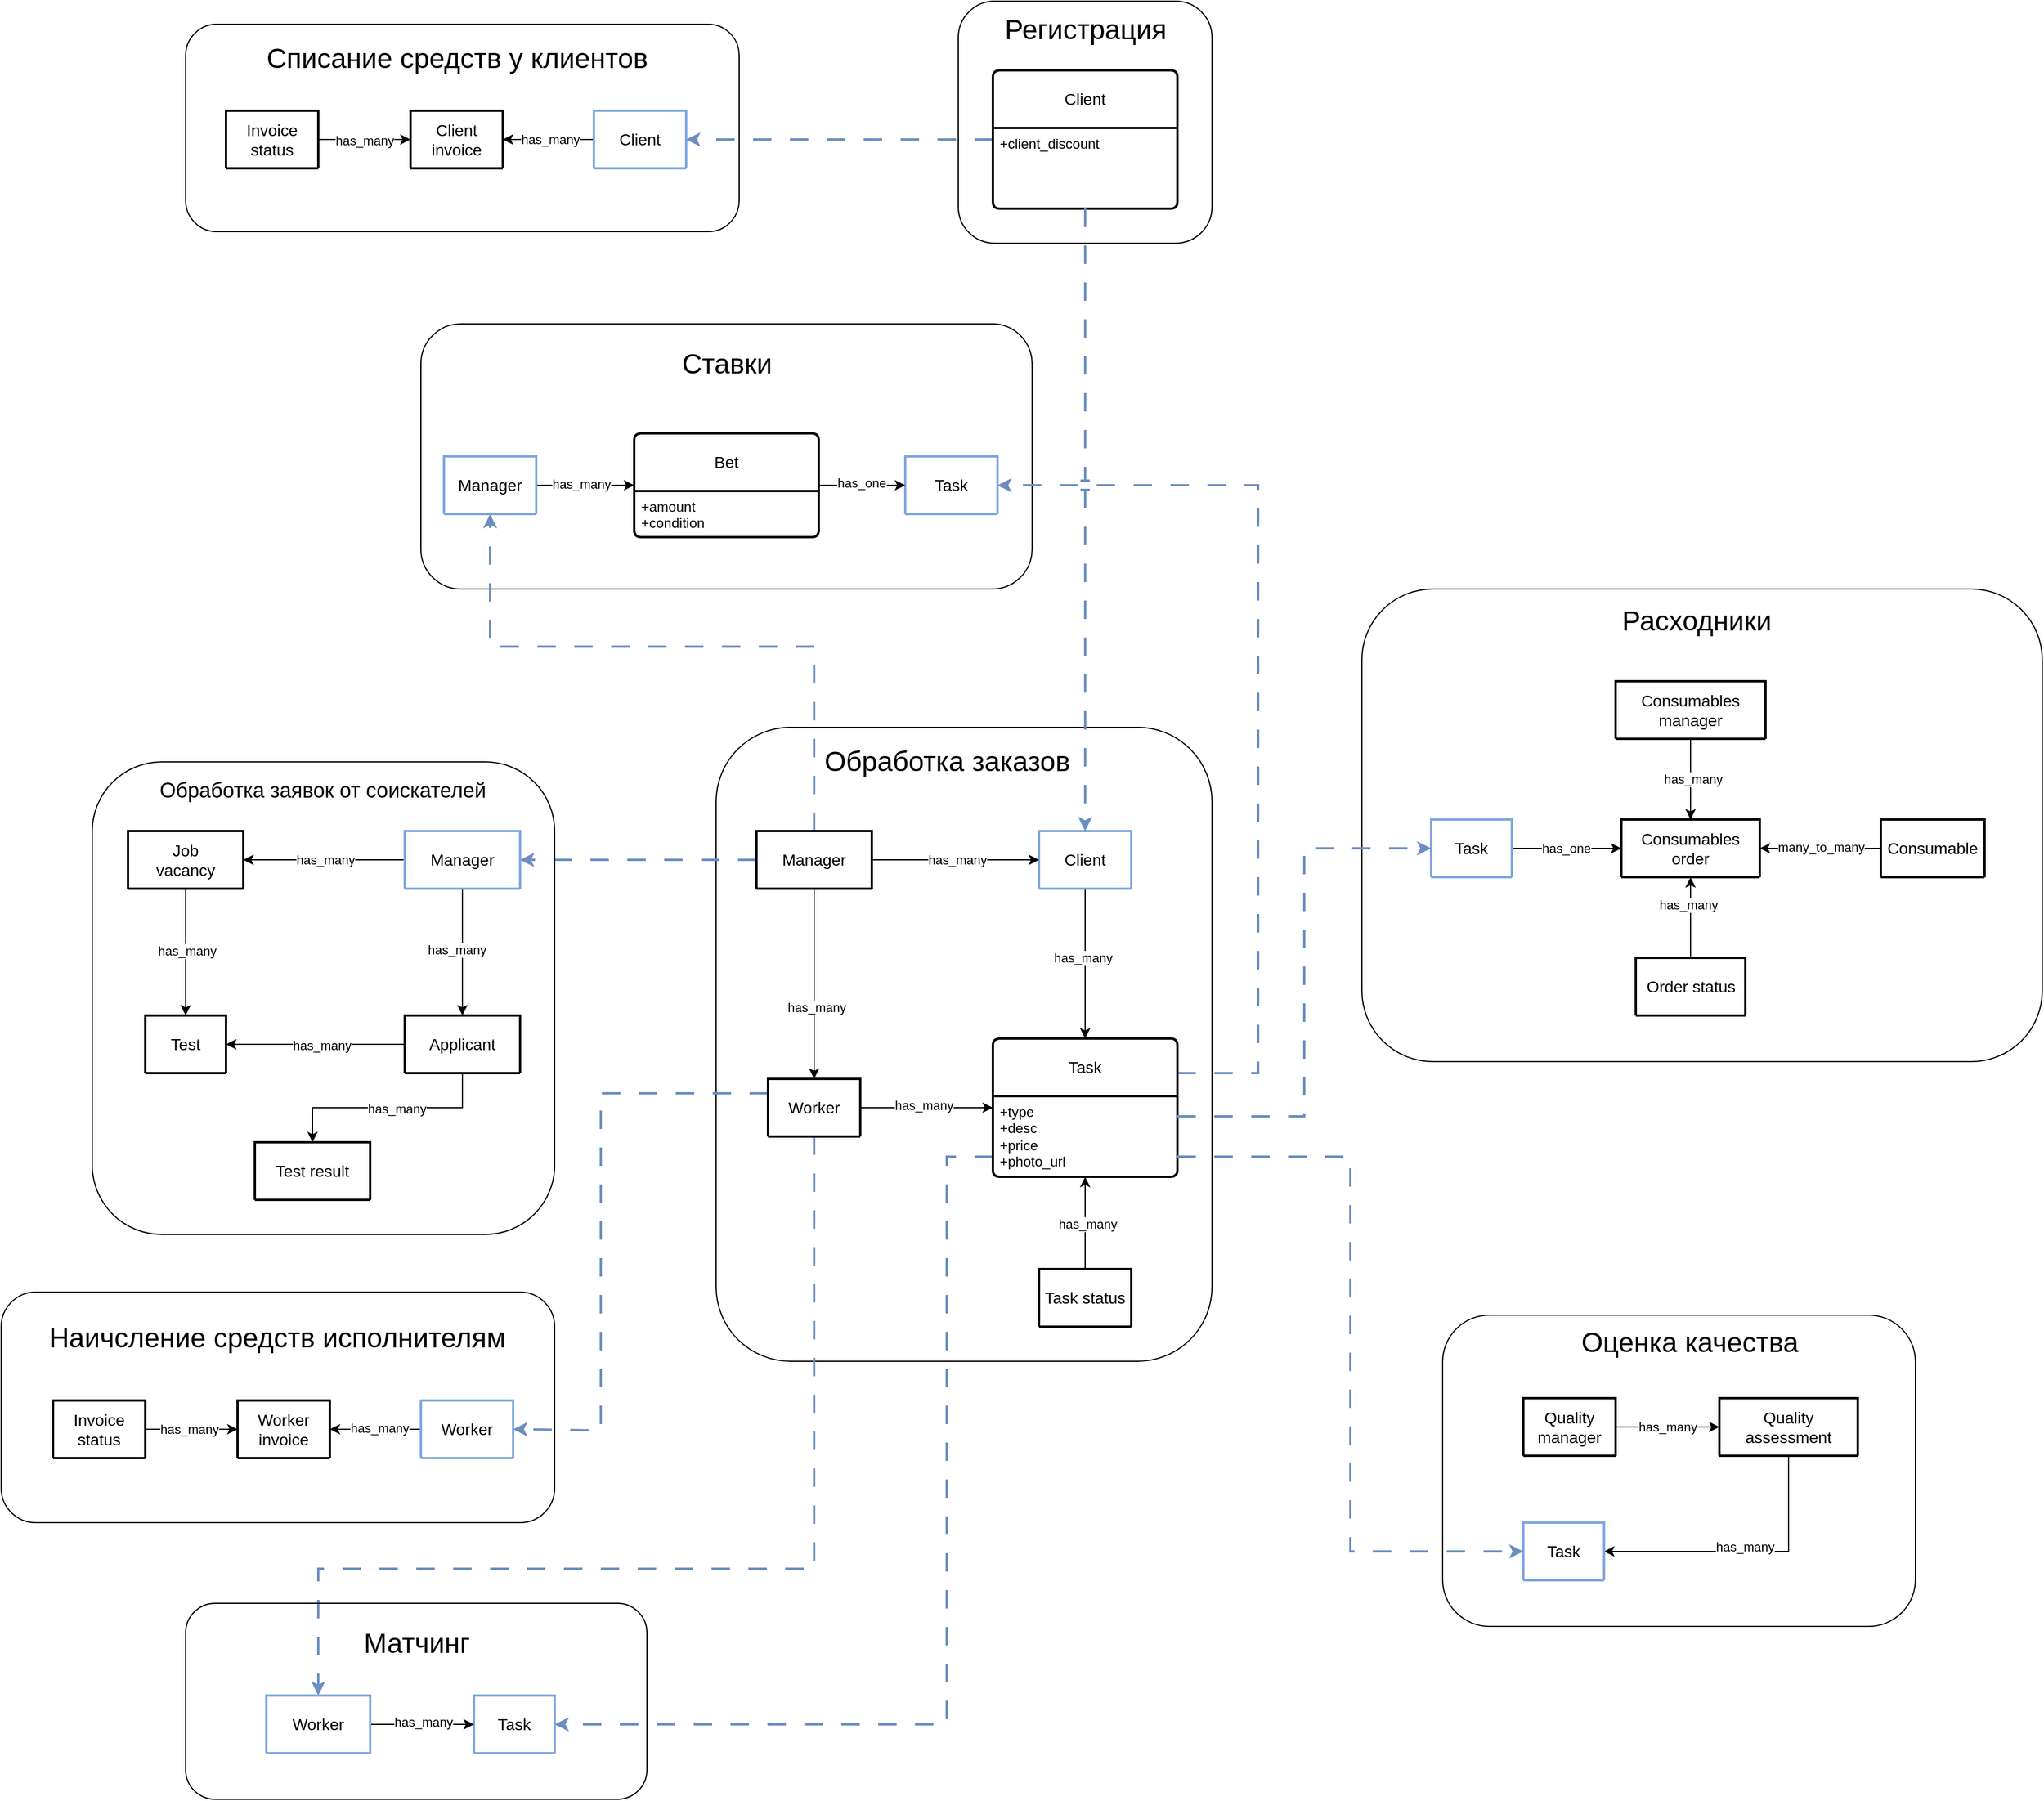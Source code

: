 <mxfile version="26.0.4">
  <diagram name="Страница — 1" id="gqWjCBKimB9imq09bjyO">
    <mxGraphModel dx="1434" dy="2013" grid="1" gridSize="10" guides="1" tooltips="1" connect="1" arrows="1" fold="1" page="1" pageScale="1" pageWidth="827" pageHeight="1169" math="0" shadow="0">
      <root>
        <mxCell id="0" />
        <mxCell id="1" parent="0" />
        <mxCell id="bqryw9lpH8J73LWhgrvI-33" value="" style="rounded=1;whiteSpace=wrap;html=1;fillColor=none;" parent="1" vertex="1">
          <mxGeometry x="700" y="30" width="430" height="550" as="geometry" />
        </mxCell>
        <mxCell id="gh-8znMGUpCOYyHDODqv-152" value="" style="rounded=1;whiteSpace=wrap;html=1;fillColor=none;" parent="1" vertex="1">
          <mxGeometry x="1260" y="-90" width="590" height="410" as="geometry" />
        </mxCell>
        <mxCell id="gh-8znMGUpCOYyHDODqv-158" value="" style="rounded=1;whiteSpace=wrap;html=1;fillColor=none;" parent="1" vertex="1">
          <mxGeometry x="444" y="-320" width="530" height="230" as="geometry" />
        </mxCell>
        <mxCell id="gh-8znMGUpCOYyHDODqv-161" value="" style="rounded=1;whiteSpace=wrap;html=1;fillColor=none;" parent="1" vertex="1">
          <mxGeometry x="1330" y="540" width="410" height="270" as="geometry" />
        </mxCell>
        <mxCell id="gh-8znMGUpCOYyHDODqv-3" value="Обработка заявок от соискателей" style="text;html=1;align=center;verticalAlign=middle;whiteSpace=wrap;rounded=0;fontFamily=Helvetica;fontSize=18;fontColor=default;autosize=1;resizable=0;" parent="1" vertex="1">
          <mxGeometry x="199" y="65" width="320" height="40" as="geometry" />
        </mxCell>
        <mxCell id="gh-8znMGUpCOYyHDODqv-14" style="edgeStyle=orthogonalEdgeStyle;rounded=0;orthogonalLoop=1;jettySize=auto;html=1;entryX=1;entryY=0.5;entryDx=0;entryDy=0;" parent="1" source="gh-8znMGUpCOYyHDODqv-4" target="gh-8znMGUpCOYyHDODqv-10" edge="1">
          <mxGeometry relative="1" as="geometry" />
        </mxCell>
        <mxCell id="gh-8znMGUpCOYyHDODqv-15" value="has_many" style="edgeLabel;html=1;align=center;verticalAlign=middle;resizable=0;points=[];" parent="gh-8znMGUpCOYyHDODqv-14" vertex="1" connectable="0">
          <mxGeometry x="-0.067" y="1" relative="1" as="geometry">
            <mxPoint as="offset" />
          </mxGeometry>
        </mxCell>
        <mxCell id="gh-8znMGUpCOYyHDODqv-18" style="edgeStyle=orthogonalEdgeStyle;rounded=0;orthogonalLoop=1;jettySize=auto;html=1;exitX=0.5;exitY=1;exitDx=0;exitDy=0;" parent="1" source="gh-8znMGUpCOYyHDODqv-4" target="gh-8znMGUpCOYyHDODqv-16" edge="1">
          <mxGeometry relative="1" as="geometry" />
        </mxCell>
        <mxCell id="gh-8znMGUpCOYyHDODqv-20" value="has_many" style="edgeLabel;html=1;align=center;verticalAlign=middle;resizable=0;points=[];" parent="gh-8znMGUpCOYyHDODqv-18" vertex="1" connectable="0">
          <mxGeometry x="-0.08" y="1" relative="1" as="geometry">
            <mxPoint as="offset" />
          </mxGeometry>
        </mxCell>
        <mxCell id="gh-8znMGUpCOYyHDODqv-4" value="Applicant" style="swimlane;childLayout=stackLayout;horizontal=1;startSize=50;horizontalStack=0;rounded=1;fontSize=14;fontStyle=0;strokeWidth=2;resizeParent=0;resizeLast=1;shadow=0;dashed=0;align=center;arcSize=4;whiteSpace=wrap;html=1;" parent="1" vertex="1" collapsed="1">
          <mxGeometry x="430" y="280" width="100" height="50" as="geometry">
            <mxRectangle x="150" y="120" width="160" height="120" as="alternateBounds" />
          </mxGeometry>
        </mxCell>
        <mxCell id="gh-8znMGUpCOYyHDODqv-5" value="+Attribute1&#xa;+Attribute2&#xa;+Attribute3" style="align=left;strokeColor=none;fillColor=none;spacingLeft=4;fontSize=12;verticalAlign=top;resizable=0;rotatable=0;part=1;html=1;" parent="gh-8znMGUpCOYyHDODqv-4" vertex="1">
          <mxGeometry y="50" width="160" height="70" as="geometry" />
        </mxCell>
        <mxCell id="gh-8znMGUpCOYyHDODqv-8" style="edgeStyle=orthogonalEdgeStyle;rounded=0;orthogonalLoop=1;jettySize=auto;html=1;" parent="1" source="gh-8znMGUpCOYyHDODqv-6" target="gh-8znMGUpCOYyHDODqv-4" edge="1">
          <mxGeometry relative="1" as="geometry">
            <mxPoint x="280" y="165" as="targetPoint" />
          </mxGeometry>
        </mxCell>
        <mxCell id="gh-8znMGUpCOYyHDODqv-9" value="has_many" style="edgeLabel;html=1;align=center;verticalAlign=middle;resizable=0;points=[];" parent="gh-8znMGUpCOYyHDODqv-8" vertex="1" connectable="0">
          <mxGeometry x="-0.016" y="-4" relative="1" as="geometry">
            <mxPoint x="-1" y="-1" as="offset" />
          </mxGeometry>
        </mxCell>
        <mxCell id="gh-8znMGUpCOYyHDODqv-109" style="edgeStyle=orthogonalEdgeStyle;rounded=0;orthogonalLoop=1;jettySize=auto;html=1;entryX=1;entryY=0.5;entryDx=0;entryDy=0;" parent="1" source="gh-8znMGUpCOYyHDODqv-6" target="gh-8znMGUpCOYyHDODqv-105" edge="1">
          <mxGeometry relative="1" as="geometry" />
        </mxCell>
        <mxCell id="gh-8znMGUpCOYyHDODqv-110" value="has_many" style="edgeLabel;html=1;align=center;verticalAlign=middle;resizable=0;points=[];" parent="gh-8znMGUpCOYyHDODqv-109" vertex="1" connectable="0">
          <mxGeometry x="-0.017" relative="1" as="geometry">
            <mxPoint as="offset" />
          </mxGeometry>
        </mxCell>
        <mxCell id="gh-8znMGUpCOYyHDODqv-6" value="Manager" style="swimlane;childLayout=stackLayout;horizontal=1;startSize=50;horizontalStack=0;rounded=1;fontSize=14;fontStyle=0;strokeWidth=2;resizeParent=0;resizeLast=1;shadow=0;dashed=0;align=center;arcSize=4;whiteSpace=wrap;html=1;strokeColor=#7EA6E0;verticalAlign=middle;fontFamily=Helvetica;fontColor=default;fillColor=default;" parent="1" vertex="1" collapsed="1">
          <mxGeometry x="430" y="120" width="100" height="50" as="geometry">
            <mxRectangle x="364" y="120" width="160" height="120" as="alternateBounds" />
          </mxGeometry>
        </mxCell>
        <mxCell id="gh-8znMGUpCOYyHDODqv-7" value="+Attribute1&#xa;+Attribute2&#xa;+Attribute3" style="align=center;strokeColor=#7EA6E0;fillColor=default;spacingLeft=4;fontSize=14;verticalAlign=middle;resizable=0;rotatable=0;part=1;html=1;rounded=1;shadow=0;dashed=0;strokeWidth=2;arcSize=4;fontFamily=Helvetica;fontColor=default;fontStyle=0;" parent="gh-8znMGUpCOYyHDODqv-6" vertex="1">
          <mxGeometry y="50" width="160" height="70" as="geometry" />
        </mxCell>
        <mxCell id="gh-8znMGUpCOYyHDODqv-10" value="Test" style="swimlane;childLayout=stackLayout;horizontal=1;startSize=50;horizontalStack=0;rounded=1;fontSize=14;fontStyle=0;strokeWidth=2;resizeParent=0;resizeLast=1;shadow=0;dashed=0;align=center;arcSize=4;whiteSpace=wrap;html=1;" parent="1" vertex="1" collapsed="1">
          <mxGeometry x="205" y="280" width="70" height="50" as="geometry">
            <mxRectangle x="350" y="280" width="160" height="120" as="alternateBounds" />
          </mxGeometry>
        </mxCell>
        <mxCell id="gh-8znMGUpCOYyHDODqv-11" value="+Attribute1&#xa;+Attribute2&#xa;+Attribute3" style="align=left;strokeColor=none;fillColor=none;spacingLeft=4;fontSize=12;verticalAlign=top;resizable=0;rotatable=0;part=1;html=1;" parent="gh-8znMGUpCOYyHDODqv-10" vertex="1">
          <mxGeometry y="50" width="160" height="70" as="geometry" />
        </mxCell>
        <mxCell id="gh-8znMGUpCOYyHDODqv-16" value="Test result" style="swimlane;childLayout=stackLayout;horizontal=1;startSize=50;horizontalStack=0;rounded=1;fontSize=14;fontStyle=0;strokeWidth=2;resizeParent=0;resizeLast=1;shadow=0;dashed=0;align=center;arcSize=4;whiteSpace=wrap;html=1;" parent="1" vertex="1" collapsed="1">
          <mxGeometry x="300" y="390" width="100" height="50" as="geometry">
            <mxRectangle x="350" y="280" width="160" height="120" as="alternateBounds" />
          </mxGeometry>
        </mxCell>
        <mxCell id="gh-8znMGUpCOYyHDODqv-17" value="+Attribute1&#xa;+Attribute2&#xa;+Attribute3" style="align=left;strokeColor=none;fillColor=none;spacingLeft=4;fontSize=12;verticalAlign=top;resizable=0;rotatable=0;part=1;html=1;" parent="gh-8znMGUpCOYyHDODqv-16" vertex="1">
          <mxGeometry y="50" width="160" height="70" as="geometry" />
        </mxCell>
        <mxCell id="gh-8znMGUpCOYyHDODqv-42" style="edgeStyle=orthogonalEdgeStyle;rounded=0;orthogonalLoop=1;jettySize=auto;html=1;exitX=0.5;exitY=1;exitDx=0;exitDy=0;" parent="1" source="gh-8znMGUpCOYyHDODqv-28" target="gh-8znMGUpCOYyHDODqv-39" edge="1">
          <mxGeometry relative="1" as="geometry">
            <Array as="points">
              <mxPoint x="1020" y="220" />
              <mxPoint x="1020" y="220" />
            </Array>
          </mxGeometry>
        </mxCell>
        <mxCell id="gh-8znMGUpCOYyHDODqv-43" value="has_many" style="edgeLabel;html=1;align=center;verticalAlign=middle;resizable=0;points=[];" parent="gh-8znMGUpCOYyHDODqv-42" vertex="1" connectable="0">
          <mxGeometry x="-0.086" y="-2" relative="1" as="geometry">
            <mxPoint as="offset" />
          </mxGeometry>
        </mxCell>
        <mxCell id="gh-8znMGUpCOYyHDODqv-28" value="Client" style="swimlane;childLayout=stackLayout;horizontal=1;startSize=50;horizontalStack=0;rounded=1;fontSize=14;fontStyle=0;strokeWidth=2;resizeParent=0;resizeLast=1;shadow=0;dashed=0;align=center;arcSize=4;whiteSpace=wrap;html=1;strokeColor=#7EA6E0;verticalAlign=middle;fontFamily=Helvetica;fontColor=default;fillColor=default;" parent="1" vertex="1" collapsed="1">
          <mxGeometry x="980" y="120" width="80" height="50" as="geometry">
            <mxRectangle x="940" y="90" width="160" height="120" as="alternateBounds" />
          </mxGeometry>
        </mxCell>
        <mxCell id="gh-8znMGUpCOYyHDODqv-29" value="+client_discount" style="align=center;strokeColor=#7EA6E0;fillColor=default;spacingLeft=4;fontSize=14;verticalAlign=middle;resizable=0;rotatable=0;part=1;html=1;rounded=1;shadow=0;dashed=0;strokeWidth=2;arcSize=4;fontFamily=Helvetica;fontColor=default;fontStyle=0;" parent="gh-8znMGUpCOYyHDODqv-28" vertex="1">
          <mxGeometry y="50" width="160" height="70" as="geometry" />
        </mxCell>
        <mxCell id="gh-8znMGUpCOYyHDODqv-34" style="edgeStyle=orthogonalEdgeStyle;rounded=0;orthogonalLoop=1;jettySize=auto;html=1;entryX=0;entryY=0.5;entryDx=0;entryDy=0;" parent="1" source="gh-8znMGUpCOYyHDODqv-31" target="gh-8znMGUpCOYyHDODqv-28" edge="1">
          <mxGeometry relative="1" as="geometry" />
        </mxCell>
        <mxCell id="gh-8znMGUpCOYyHDODqv-35" value="has_many" style="edgeLabel;html=1;align=center;verticalAlign=middle;resizable=0;points=[];" parent="gh-8znMGUpCOYyHDODqv-34" vertex="1" connectable="0">
          <mxGeometry x="0.018" relative="1" as="geometry">
            <mxPoint as="offset" />
          </mxGeometry>
        </mxCell>
        <mxCell id="gh-8znMGUpCOYyHDODqv-44" style="edgeStyle=orthogonalEdgeStyle;rounded=0;orthogonalLoop=1;jettySize=auto;html=1;entryX=0.5;entryY=0;entryDx=0;entryDy=0;exitX=0.5;exitY=1;exitDx=0;exitDy=0;" parent="1" source="gh-8znMGUpCOYyHDODqv-31" target="gh-8znMGUpCOYyHDODqv-36" edge="1">
          <mxGeometry relative="1" as="geometry" />
        </mxCell>
        <mxCell id="gh-8znMGUpCOYyHDODqv-45" value="has_many" style="edgeLabel;html=1;align=center;verticalAlign=middle;resizable=0;points=[];" parent="gh-8znMGUpCOYyHDODqv-44" vertex="1" connectable="0">
          <mxGeometry x="0.249" y="2" relative="1" as="geometry">
            <mxPoint as="offset" />
          </mxGeometry>
        </mxCell>
        <mxCell id="bqryw9lpH8J73LWhgrvI-28" style="edgeStyle=orthogonalEdgeStyle;rounded=0;orthogonalLoop=1;jettySize=auto;html=1;entryX=1;entryY=0.5;entryDx=0;entryDy=0;dashed=1;dashPattern=8 8;strokeColor=#6c8ebf;strokeWidth=2;align=center;verticalAlign=middle;fontFamily=Helvetica;fontSize=11;fontColor=default;labelBackgroundColor=default;jumpStyle=line;endArrow=classic;fillColor=#dae8fc;" parent="1" source="gh-8znMGUpCOYyHDODqv-31" target="gh-8znMGUpCOYyHDODqv-6" edge="1">
          <mxGeometry relative="1" as="geometry" />
        </mxCell>
        <mxCell id="cY7FS3UNTNkY6hYoDvgC-40" style="edgeStyle=orthogonalEdgeStyle;rounded=0;orthogonalLoop=1;jettySize=auto;html=1;dashed=1;dashPattern=8 8;strokeColor=#6c8ebf;strokeWidth=2;align=center;verticalAlign=middle;fontFamily=Helvetica;fontSize=11;fontColor=default;labelBackgroundColor=default;jumpStyle=line;endArrow=classic;fillColor=#dae8fc;" parent="1" source="gh-8znMGUpCOYyHDODqv-31" target="gh-8znMGUpCOYyHDODqv-138" edge="1">
          <mxGeometry relative="1" as="geometry">
            <Array as="points">
              <mxPoint x="785" y="-40" />
              <mxPoint x="504" y="-40" />
            </Array>
          </mxGeometry>
        </mxCell>
        <mxCell id="gh-8znMGUpCOYyHDODqv-31" value="Manager" style="swimlane;childLayout=stackLayout;horizontal=1;startSize=50;horizontalStack=0;rounded=1;fontSize=14;fontStyle=0;strokeWidth=2;resizeParent=0;resizeLast=1;shadow=0;dashed=0;align=center;arcSize=4;whiteSpace=wrap;html=1;" parent="1" vertex="1" collapsed="1">
          <mxGeometry x="735" y="120" width="100" height="50" as="geometry">
            <mxRectangle x="520" y="30" width="160" height="120" as="alternateBounds" />
          </mxGeometry>
        </mxCell>
        <mxCell id="gh-8znMGUpCOYyHDODqv-32" value="+Attribute1&#xa;+Attribute2&#xa;+Attribute3" style="align=left;strokeColor=none;fillColor=none;spacingLeft=4;fontSize=12;verticalAlign=top;resizable=0;rotatable=0;part=1;html=1;" parent="gh-8znMGUpCOYyHDODqv-31" vertex="1">
          <mxGeometry y="50" width="160" height="70" as="geometry" />
        </mxCell>
        <mxCell id="bqryw9lpH8J73LWhgrvI-26" style="edgeStyle=orthogonalEdgeStyle;rounded=0;orthogonalLoop=1;jettySize=auto;html=1;entryX=0;entryY=0.5;entryDx=0;entryDy=0;" parent="1" source="gh-8znMGUpCOYyHDODqv-36" target="gh-8znMGUpCOYyHDODqv-39" edge="1">
          <mxGeometry relative="1" as="geometry" />
        </mxCell>
        <mxCell id="bqryw9lpH8J73LWhgrvI-27" value="has_many" style="edgeLabel;html=1;align=center;verticalAlign=middle;resizable=0;points=[];" parent="bqryw9lpH8J73LWhgrvI-26" vertex="1" connectable="0">
          <mxGeometry x="-0.043" y="2" relative="1" as="geometry">
            <mxPoint as="offset" />
          </mxGeometry>
        </mxCell>
        <mxCell id="cY7FS3UNTNkY6hYoDvgC-24" style="edgeStyle=orthogonalEdgeStyle;rounded=0;orthogonalLoop=1;jettySize=auto;html=1;entryX=1;entryY=0.5;entryDx=0;entryDy=0;dashed=1;dashPattern=8 8;strokeColor=#6c8ebf;strokeWidth=2;align=center;verticalAlign=middle;fontFamily=Helvetica;fontSize=11;fontColor=default;labelBackgroundColor=default;jumpStyle=line;endArrow=classic;fillColor=#dae8fc;exitX=0;exitY=0.25;exitDx=0;exitDy=0;" parent="1" source="gh-8znMGUpCOYyHDODqv-36" target="cY7FS3UNTNkY6hYoDvgC-8" edge="1">
          <mxGeometry relative="1" as="geometry">
            <Array as="points">
              <mxPoint x="600" y="347" />
              <mxPoint x="600" y="640" />
              <mxPoint x="564" y="640" />
            </Array>
          </mxGeometry>
        </mxCell>
        <mxCell id="cY7FS3UNTNkY6hYoDvgC-38" style="edgeStyle=orthogonalEdgeStyle;rounded=0;orthogonalLoop=1;jettySize=auto;html=1;entryX=0.5;entryY=0;entryDx=0;entryDy=0;dashed=1;dashPattern=8 8;strokeColor=#6c8ebf;strokeWidth=2;align=center;verticalAlign=middle;fontFamily=Helvetica;fontSize=11;fontColor=default;labelBackgroundColor=default;jumpStyle=line;endArrow=classic;fillColor=#dae8fc;" parent="1" source="gh-8znMGUpCOYyHDODqv-36" target="cY7FS3UNTNkY6hYoDvgC-30" edge="1">
          <mxGeometry relative="1" as="geometry">
            <Array as="points">
              <mxPoint x="785" y="760" />
              <mxPoint x="355" y="760" />
            </Array>
          </mxGeometry>
        </mxCell>
        <mxCell id="gh-8znMGUpCOYyHDODqv-36" value="Worker" style="swimlane;childLayout=stackLayout;horizontal=1;startSize=50;horizontalStack=0;rounded=1;fontSize=14;fontStyle=0;strokeWidth=2;resizeParent=0;resizeLast=1;shadow=0;dashed=0;align=center;arcSize=4;whiteSpace=wrap;html=1;" parent="1" vertex="1" collapsed="1">
          <mxGeometry x="745" y="335" width="80" height="50" as="geometry">
            <mxRectangle x="520" y="30" width="160" height="120" as="alternateBounds" />
          </mxGeometry>
        </mxCell>
        <mxCell id="gh-8znMGUpCOYyHDODqv-37" value="+Attribute1&#xa;+Attribute2&#xa;+Attribute3" style="align=left;strokeColor=none;fillColor=none;spacingLeft=4;fontSize=12;verticalAlign=top;resizable=0;rotatable=0;part=1;html=1;" parent="gh-8znMGUpCOYyHDODqv-36" vertex="1">
          <mxGeometry y="50" width="160" height="70" as="geometry" />
        </mxCell>
        <mxCell id="cY7FS3UNTNkY6hYoDvgC-37" style="edgeStyle=orthogonalEdgeStyle;rounded=0;orthogonalLoop=1;jettySize=auto;html=1;entryX=1;entryY=0.5;entryDx=0;entryDy=0;dashed=1;dashPattern=8 8;strokeColor=#6c8ebf;strokeWidth=2;align=center;verticalAlign=middle;fontFamily=Helvetica;fontSize=11;fontColor=default;labelBackgroundColor=default;jumpStyle=line;endArrow=classic;fillColor=#dae8fc;exitX=0;exitY=0.75;exitDx=0;exitDy=0;" parent="1" source="gh-8znMGUpCOYyHDODqv-40" target="cY7FS3UNTNkY6hYoDvgC-28" edge="1">
          <mxGeometry relative="1" as="geometry">
            <Array as="points">
              <mxPoint x="900" y="402" />
              <mxPoint x="900" y="895" />
            </Array>
          </mxGeometry>
        </mxCell>
        <mxCell id="cY7FS3UNTNkY6hYoDvgC-39" style="edgeStyle=orthogonalEdgeStyle;rounded=0;orthogonalLoop=1;jettySize=auto;html=1;entryX=1;entryY=0.5;entryDx=0;entryDy=0;dashed=1;dashPattern=8 8;strokeColor=#6c8ebf;strokeWidth=2;align=center;verticalAlign=middle;fontFamily=Helvetica;fontSize=11;fontColor=default;labelBackgroundColor=default;jumpStyle=line;endArrow=classic;fillColor=#dae8fc;exitX=1;exitY=0.25;exitDx=0;exitDy=0;" parent="1" source="gh-8znMGUpCOYyHDODqv-39" target="gh-8znMGUpCOYyHDODqv-141" edge="1">
          <mxGeometry relative="1" as="geometry">
            <Array as="points">
              <mxPoint x="1170" y="330" />
              <mxPoint x="1170" y="-180" />
            </Array>
          </mxGeometry>
        </mxCell>
        <mxCell id="gh-8znMGUpCOYyHDODqv-39" value="Task" style="swimlane;childLayout=stackLayout;horizontal=1;startSize=50;horizontalStack=0;rounded=1;fontSize=14;fontStyle=0;strokeWidth=2;resizeParent=0;resizeLast=1;shadow=0;dashed=0;align=center;arcSize=4;whiteSpace=wrap;html=1;" parent="1" vertex="1">
          <mxGeometry x="940" y="300" width="160" height="120" as="geometry">
            <mxRectangle x="940" y="300" width="70" height="50" as="alternateBounds" />
          </mxGeometry>
        </mxCell>
        <mxCell id="gh-8znMGUpCOYyHDODqv-40" value="&lt;div&gt;+type&lt;/div&gt;+desc&lt;br&gt;+price&lt;br&gt;+photo_url" style="align=left;strokeColor=none;fillColor=none;spacingLeft=4;fontSize=12;verticalAlign=top;resizable=0;rotatable=0;part=1;html=1;" parent="gh-8znMGUpCOYyHDODqv-39" vertex="1">
          <mxGeometry y="50" width="160" height="70" as="geometry" />
        </mxCell>
        <mxCell id="gh-8znMGUpCOYyHDODqv-48" value="Расходники" style="text;html=1;align=center;verticalAlign=middle;resizable=0;points=[];autosize=1;strokeColor=none;fillColor=none;fontSize=24;" parent="1" vertex="1">
          <mxGeometry x="1470" y="-82" width="160" height="40" as="geometry" />
        </mxCell>
        <mxCell id="gh-8znMGUpCOYyHDODqv-49" value="Consumables order" style="swimlane;childLayout=stackLayout;horizontal=1;startSize=50;horizontalStack=0;rounded=1;fontSize=14;fontStyle=0;strokeWidth=2;resizeParent=0;resizeLast=1;shadow=0;dashed=0;align=center;arcSize=4;whiteSpace=wrap;html=1;" parent="1" vertex="1" collapsed="1">
          <mxGeometry x="1485" y="110" width="120" height="50" as="geometry">
            <mxRectangle x="1280" y="120" width="160" height="120" as="alternateBounds" />
          </mxGeometry>
        </mxCell>
        <mxCell id="gh-8znMGUpCOYyHDODqv-50" value="+Attribute1&#xa;+Attribute2&#xa;+Attribute3" style="align=left;strokeColor=none;fillColor=none;spacingLeft=4;fontSize=12;verticalAlign=top;resizable=0;rotatable=0;part=1;html=1;" parent="gh-8znMGUpCOYyHDODqv-49" vertex="1">
          <mxGeometry y="50" width="160" height="70" as="geometry" />
        </mxCell>
        <mxCell id="gh-8znMGUpCOYyHDODqv-53" style="edgeStyle=orthogonalEdgeStyle;rounded=0;orthogonalLoop=1;jettySize=auto;html=1;entryX=1;entryY=0.5;entryDx=0;entryDy=0;" parent="1" source="gh-8znMGUpCOYyHDODqv-51" target="gh-8znMGUpCOYyHDODqv-49" edge="1">
          <mxGeometry relative="1" as="geometry">
            <mxPoint x="1670" y="135" as="targetPoint" />
          </mxGeometry>
        </mxCell>
        <mxCell id="gh-8znMGUpCOYyHDODqv-54" value="many_to_many" style="edgeLabel;html=1;align=center;verticalAlign=middle;resizable=0;points=[];" parent="gh-8znMGUpCOYyHDODqv-53" vertex="1" connectable="0">
          <mxGeometry x="-0.011" relative="1" as="geometry">
            <mxPoint y="-1" as="offset" />
          </mxGeometry>
        </mxCell>
        <mxCell id="gh-8znMGUpCOYyHDODqv-51" value="Consumable" style="swimlane;childLayout=stackLayout;horizontal=1;startSize=50;horizontalStack=0;rounded=1;fontSize=14;fontStyle=0;strokeWidth=2;resizeParent=0;resizeLast=1;shadow=0;dashed=0;align=center;arcSize=4;whiteSpace=wrap;html=1;" parent="1" vertex="1" collapsed="1">
          <mxGeometry x="1710" y="110" width="90" height="50" as="geometry">
            <mxRectangle x="1500" y="110" width="160" height="120" as="alternateBounds" />
          </mxGeometry>
        </mxCell>
        <mxCell id="gh-8znMGUpCOYyHDODqv-52" value="+Attribute1&#xa;+Attribute2&#xa;+Attribute3" style="align=left;strokeColor=none;fillColor=none;spacingLeft=4;fontSize=12;verticalAlign=top;resizable=0;rotatable=0;part=1;html=1;" parent="gh-8znMGUpCOYyHDODqv-51" vertex="1">
          <mxGeometry y="50" width="160" height="70" as="geometry" />
        </mxCell>
        <mxCell id="gh-8znMGUpCOYyHDODqv-72" style="edgeStyle=orthogonalEdgeStyle;rounded=0;orthogonalLoop=1;jettySize=auto;html=1;entryX=0.5;entryY=1;entryDx=0;entryDy=0;" parent="1" source="gh-8znMGUpCOYyHDODqv-55" target="gh-8znMGUpCOYyHDODqv-49" edge="1">
          <mxGeometry relative="1" as="geometry" />
        </mxCell>
        <mxCell id="gh-8znMGUpCOYyHDODqv-73" value="has_many" style="edgeLabel;html=1;align=center;verticalAlign=middle;resizable=0;points=[];" parent="gh-8znMGUpCOYyHDODqv-72" vertex="1" connectable="0">
          <mxGeometry x="0.319" y="2" relative="1" as="geometry">
            <mxPoint as="offset" />
          </mxGeometry>
        </mxCell>
        <mxCell id="gh-8znMGUpCOYyHDODqv-55" value="Order status" style="swimlane;childLayout=stackLayout;horizontal=1;startSize=50;horizontalStack=0;rounded=1;fontSize=14;fontStyle=0;strokeWidth=2;resizeParent=0;resizeLast=1;shadow=0;dashed=0;align=center;arcSize=4;whiteSpace=wrap;html=1;" parent="1" vertex="1" collapsed="1">
          <mxGeometry x="1497.5" y="230" width="95" height="50" as="geometry">
            <mxRectangle x="1560" y="260" width="160" height="120" as="alternateBounds" />
          </mxGeometry>
        </mxCell>
        <mxCell id="gh-8znMGUpCOYyHDODqv-56" value="+Attribute1&#xa;+Attribute2&#xa;+Attribute3" style="align=left;strokeColor=none;fillColor=none;spacingLeft=4;fontSize=12;verticalAlign=top;resizable=0;rotatable=0;part=1;html=1;" parent="gh-8znMGUpCOYyHDODqv-55" vertex="1">
          <mxGeometry y="50" width="160" height="70" as="geometry" />
        </mxCell>
        <mxCell id="gh-8znMGUpCOYyHDODqv-64" style="edgeStyle=orthogonalEdgeStyle;rounded=0;orthogonalLoop=1;jettySize=auto;html=1;entryX=0.5;entryY=0;entryDx=0;entryDy=0;exitX=0.5;exitY=1;exitDx=0;exitDy=0;" parent="1" source="gh-8znMGUpCOYyHDODqv-84" target="gh-8znMGUpCOYyHDODqv-49" edge="1">
          <mxGeometry relative="1" as="geometry">
            <mxPoint x="1545" y="40" as="sourcePoint" />
          </mxGeometry>
        </mxCell>
        <mxCell id="gh-8znMGUpCOYyHDODqv-66" value="has_many" style="edgeLabel;html=1;align=center;verticalAlign=middle;resizable=0;points=[];" parent="gh-8znMGUpCOYyHDODqv-64" vertex="1" connectable="0">
          <mxGeometry x="-0.009" y="2" relative="1" as="geometry">
            <mxPoint as="offset" />
          </mxGeometry>
        </mxCell>
        <mxCell id="gh-8znMGUpCOYyHDODqv-74" style="edgeStyle=orthogonalEdgeStyle;rounded=0;orthogonalLoop=1;jettySize=auto;html=1;entryX=0.5;entryY=1;entryDx=0;entryDy=0;" parent="1" source="gh-8znMGUpCOYyHDODqv-68" target="gh-8znMGUpCOYyHDODqv-40" edge="1">
          <mxGeometry relative="1" as="geometry" />
        </mxCell>
        <mxCell id="gh-8znMGUpCOYyHDODqv-75" value="has_many" style="edgeLabel;html=1;align=center;verticalAlign=middle;resizable=0;points=[];" parent="gh-8znMGUpCOYyHDODqv-74" vertex="1" connectable="0">
          <mxGeometry x="-0.014" y="-2" relative="1" as="geometry">
            <mxPoint as="offset" />
          </mxGeometry>
        </mxCell>
        <mxCell id="gh-8znMGUpCOYyHDODqv-68" value="Task status" style="swimlane;childLayout=stackLayout;horizontal=1;startSize=50;horizontalStack=0;rounded=1;fontSize=14;fontStyle=0;strokeWidth=2;resizeParent=0;resizeLast=1;shadow=0;dashed=0;align=center;arcSize=4;whiteSpace=wrap;html=1;" parent="1" vertex="1" collapsed="1">
          <mxGeometry x="980" y="500" width="80" height="50" as="geometry">
            <mxRectangle x="1030" y="200" width="160" height="120" as="alternateBounds" />
          </mxGeometry>
        </mxCell>
        <mxCell id="gh-8znMGUpCOYyHDODqv-69" value="+Attribute1&#xa;+Attribute2&#xa;+Attribute3" style="align=left;strokeColor=none;fillColor=none;spacingLeft=4;fontSize=12;verticalAlign=top;resizable=0;rotatable=0;part=1;html=1;" parent="gh-8znMGUpCOYyHDODqv-68" vertex="1">
          <mxGeometry y="50" width="160" height="70" as="geometry" />
        </mxCell>
        <mxCell id="gh-8znMGUpCOYyHDODqv-76" value="Оценка качества" style="text;html=1;align=center;verticalAlign=middle;resizable=0;points=[];autosize=1;strokeColor=none;fillColor=none;fontSize=24;" parent="1" vertex="1">
          <mxGeometry x="1434" y="544" width="220" height="40" as="geometry" />
        </mxCell>
        <mxCell id="gh-8znMGUpCOYyHDODqv-91" style="edgeStyle=orthogonalEdgeStyle;rounded=0;orthogonalLoop=1;jettySize=auto;html=1;entryX=0;entryY=0.5;entryDx=0;entryDy=0;" parent="1" source="gh-8znMGUpCOYyHDODqv-78" target="gh-8znMGUpCOYyHDODqv-89" edge="1">
          <mxGeometry relative="1" as="geometry" />
        </mxCell>
        <mxCell id="gh-8znMGUpCOYyHDODqv-92" value="has_many" style="edgeLabel;html=1;align=center;verticalAlign=middle;resizable=0;points=[];" parent="gh-8znMGUpCOYyHDODqv-91" vertex="1" connectable="0">
          <mxGeometry x="0.002" relative="1" as="geometry">
            <mxPoint as="offset" />
          </mxGeometry>
        </mxCell>
        <mxCell id="gh-8znMGUpCOYyHDODqv-78" value="Quality manager" style="swimlane;childLayout=stackLayout;horizontal=1;startSize=50;horizontalStack=0;rounded=1;fontSize=14;fontStyle=0;strokeWidth=2;resizeParent=0;resizeLast=1;shadow=0;dashed=0;align=center;arcSize=4;whiteSpace=wrap;html=1;" parent="1" vertex="1" collapsed="1">
          <mxGeometry x="1400" y="612" width="80" height="50" as="geometry">
            <mxRectangle x="1830" y="-10" width="160" height="120" as="alternateBounds" />
          </mxGeometry>
        </mxCell>
        <mxCell id="gh-8znMGUpCOYyHDODqv-79" value="+Attribute1&#xa;+Attribute2&#xa;+Attribute3" style="align=left;strokeColor=none;fillColor=none;spacingLeft=4;fontSize=12;verticalAlign=top;resizable=0;rotatable=0;part=1;html=1;" parent="gh-8znMGUpCOYyHDODqv-78" vertex="1">
          <mxGeometry y="50" width="160" height="70" as="geometry" />
        </mxCell>
        <mxCell id="gh-8znMGUpCOYyHDODqv-84" value="Consumables&lt;div&gt;manager&lt;/div&gt;" style="swimlane;childLayout=stackLayout;horizontal=1;startSize=50;horizontalStack=0;rounded=1;fontSize=14;fontStyle=0;strokeWidth=2;resizeParent=0;resizeLast=1;shadow=0;dashed=0;align=center;arcSize=4;whiteSpace=wrap;html=1;" parent="1" vertex="1" collapsed="1">
          <mxGeometry x="1480" y="-10" width="130" height="50" as="geometry">
            <mxRectangle x="1360" y="-370" width="160" height="120" as="alternateBounds" />
          </mxGeometry>
        </mxCell>
        <mxCell id="gh-8znMGUpCOYyHDODqv-85" value="+Attribute1&#xa;+Attribute2&#xa;+Attribute3" style="align=left;strokeColor=none;fillColor=none;spacingLeft=4;fontSize=12;verticalAlign=top;resizable=0;rotatable=0;part=1;html=1;" parent="gh-8znMGUpCOYyHDODqv-84" vertex="1">
          <mxGeometry y="50" width="160" height="70" as="geometry" />
        </mxCell>
        <mxCell id="gh-8znMGUpCOYyHDODqv-98" style="edgeStyle=orthogonalEdgeStyle;rounded=0;orthogonalLoop=1;jettySize=auto;html=1;entryX=1;entryY=0.5;entryDx=0;entryDy=0;exitX=0.5;exitY=1;exitDx=0;exitDy=0;" parent="1" source="gh-8znMGUpCOYyHDODqv-89" target="gh-8znMGUpCOYyHDODqv-95" edge="1">
          <mxGeometry relative="1" as="geometry" />
        </mxCell>
        <mxCell id="gh-8znMGUpCOYyHDODqv-99" value="has_many" style="edgeLabel;html=1;align=center;verticalAlign=middle;resizable=0;points=[];" parent="gh-8znMGUpCOYyHDODqv-98" vertex="1" connectable="0">
          <mxGeometry x="-0.005" y="-4" relative="1" as="geometry">
            <mxPoint as="offset" />
          </mxGeometry>
        </mxCell>
        <mxCell id="gh-8znMGUpCOYyHDODqv-89" value="Quality&lt;div&gt;assessment&lt;/div&gt;" style="swimlane;childLayout=stackLayout;horizontal=1;startSize=50;horizontalStack=0;rounded=1;fontSize=14;fontStyle=0;strokeWidth=2;resizeParent=0;resizeLast=1;shadow=0;dashed=0;align=center;arcSize=4;whiteSpace=wrap;html=1;" parent="1" vertex="1" collapsed="1">
          <mxGeometry x="1570" y="612" width="120" height="50" as="geometry">
            <mxRectangle x="1960" y="50" width="160" height="120" as="alternateBounds" />
          </mxGeometry>
        </mxCell>
        <mxCell id="gh-8znMGUpCOYyHDODqv-90" value="+Attribute1&#xa;+Attribute2&#xa;+Attribute3" style="align=left;strokeColor=none;fillColor=none;spacingLeft=4;fontSize=12;verticalAlign=top;resizable=0;rotatable=0;part=1;html=1;" parent="gh-8znMGUpCOYyHDODqv-89" vertex="1">
          <mxGeometry y="50" width="160" height="70" as="geometry" />
        </mxCell>
        <mxCell id="gh-8znMGUpCOYyHDODqv-95" value="Task" style="swimlane;childLayout=stackLayout;horizontal=1;startSize=50;horizontalStack=0;rounded=1;fontSize=14;fontStyle=0;strokeWidth=2;resizeParent=0;resizeLast=1;shadow=0;dashed=0;align=center;arcSize=4;whiteSpace=wrap;html=1;strokeColor=#7EA6E0;" parent="1" vertex="1" collapsed="1">
          <mxGeometry x="1400" y="720" width="70" height="50" as="geometry">
            <mxRectangle x="1840" y="180" width="160" height="120" as="alternateBounds" />
          </mxGeometry>
        </mxCell>
        <mxCell id="gh-8znMGUpCOYyHDODqv-96" value="+Attribute1&#xa;+Attribute2&#xa;+Attribute3" style="align=left;strokeColor=none;fillColor=none;spacingLeft=4;fontSize=12;verticalAlign=top;resizable=0;rotatable=0;part=1;html=1;" parent="gh-8znMGUpCOYyHDODqv-95" vertex="1">
          <mxGeometry y="50" width="160" height="70" as="geometry" />
        </mxCell>
        <mxCell id="gh-8znMGUpCOYyHDODqv-97" style="edgeStyle=orthogonalEdgeStyle;rounded=0;orthogonalLoop=1;jettySize=auto;html=1;dashed=1;dashPattern=8 8;strokeColor=#6c8ebf;strokeWidth=2;align=center;verticalAlign=middle;fontFamily=Helvetica;fontSize=11;fontColor=default;labelBackgroundColor=default;endArrow=classic;fillColor=#dae8fc;exitX=1;exitY=0.75;exitDx=0;exitDy=0;entryX=0;entryY=0.5;entryDx=0;entryDy=0;jumpStyle=line;" parent="1" source="gh-8znMGUpCOYyHDODqv-40" target="gh-8znMGUpCOYyHDODqv-95" edge="1">
          <mxGeometry relative="1" as="geometry">
            <mxPoint x="1340" y="870" as="targetPoint" />
            <Array as="points">
              <mxPoint x="1250" y="402" />
              <mxPoint x="1250" y="745" />
            </Array>
          </mxGeometry>
        </mxCell>
        <mxCell id="gh-8znMGUpCOYyHDODqv-102" style="edgeStyle=orthogonalEdgeStyle;rounded=0;orthogonalLoop=1;jettySize=auto;html=1;entryX=0;entryY=0.5;entryDx=0;entryDy=0;" parent="1" source="gh-8znMGUpCOYyHDODqv-100" target="gh-8znMGUpCOYyHDODqv-49" edge="1">
          <mxGeometry relative="1" as="geometry" />
        </mxCell>
        <mxCell id="gh-8znMGUpCOYyHDODqv-103" value="has_one" style="edgeLabel;html=1;align=center;verticalAlign=middle;resizable=0;points=[];" parent="gh-8znMGUpCOYyHDODqv-102" vertex="1" connectable="0">
          <mxGeometry x="-0.017" y="-3" relative="1" as="geometry">
            <mxPoint y="-3" as="offset" />
          </mxGeometry>
        </mxCell>
        <mxCell id="gh-8znMGUpCOYyHDODqv-100" value="Task" style="swimlane;childLayout=stackLayout;horizontal=1;startSize=50;horizontalStack=0;rounded=1;fontSize=14;fontStyle=0;strokeWidth=2;resizeParent=0;resizeLast=1;shadow=0;dashed=0;align=center;arcSize=4;whiteSpace=wrap;html=1;strokeColor=#7EA6E0;" parent="1" vertex="1" collapsed="1">
          <mxGeometry x="1320" y="110" width="70" height="50" as="geometry">
            <mxRectangle x="1250" y="25" width="160" height="120" as="alternateBounds" />
          </mxGeometry>
        </mxCell>
        <mxCell id="gh-8znMGUpCOYyHDODqv-101" value="+Attribute1&#xa;+Attribute2&#xa;+Attribute3" style="align=left;strokeColor=none;fillColor=none;spacingLeft=4;fontSize=12;verticalAlign=top;resizable=0;rotatable=0;part=1;html=1;" parent="gh-8znMGUpCOYyHDODqv-100" vertex="1">
          <mxGeometry y="50" width="160" height="70" as="geometry" />
        </mxCell>
        <mxCell id="gh-8znMGUpCOYyHDODqv-104" style="edgeStyle=orthogonalEdgeStyle;rounded=0;orthogonalLoop=1;jettySize=auto;html=1;entryX=0;entryY=0.5;entryDx=0;entryDy=0;dashed=1;dashPattern=8 8;strokeColor=#6c8ebf;strokeWidth=2;align=center;verticalAlign=middle;fontFamily=Helvetica;fontSize=11;fontColor=default;labelBackgroundColor=default;endArrow=classic;fillColor=#dae8fc;exitX=1;exitY=0.25;exitDx=0;exitDy=0;jumpStyle=line;" parent="1" source="gh-8znMGUpCOYyHDODqv-40" target="gh-8znMGUpCOYyHDODqv-100" edge="1">
          <mxGeometry relative="1" as="geometry" />
        </mxCell>
        <mxCell id="gh-8znMGUpCOYyHDODqv-107" style="edgeStyle=orthogonalEdgeStyle;rounded=0;orthogonalLoop=1;jettySize=auto;html=1;entryX=0.5;entryY=0;entryDx=0;entryDy=0;" parent="1" source="gh-8znMGUpCOYyHDODqv-105" target="gh-8znMGUpCOYyHDODqv-10" edge="1">
          <mxGeometry relative="1" as="geometry" />
        </mxCell>
        <mxCell id="gh-8znMGUpCOYyHDODqv-108" value="has_many" style="edgeLabel;html=1;align=center;verticalAlign=middle;resizable=0;points=[];" parent="gh-8znMGUpCOYyHDODqv-107" vertex="1" connectable="0">
          <mxGeometry x="-0.026" y="1" relative="1" as="geometry">
            <mxPoint as="offset" />
          </mxGeometry>
        </mxCell>
        <mxCell id="gh-8znMGUpCOYyHDODqv-105" value="Job&lt;div&gt;vacancy&lt;/div&gt;" style="swimlane;childLayout=stackLayout;horizontal=1;startSize=50;horizontalStack=0;rounded=1;fontSize=14;fontStyle=0;strokeWidth=2;resizeParent=0;resizeLast=1;shadow=0;dashed=0;align=center;arcSize=4;whiteSpace=wrap;html=1;" parent="1" vertex="1" collapsed="1">
          <mxGeometry x="190" y="120" width="100" height="50" as="geometry">
            <mxRectangle x="310" y="70" width="160" height="120" as="alternateBounds" />
          </mxGeometry>
        </mxCell>
        <mxCell id="gh-8znMGUpCOYyHDODqv-106" value="+Attribute1&#xa;+Attribute2&#xa;+Attribute3" style="align=left;strokeColor=none;fillColor=none;spacingLeft=4;fontSize=12;verticalAlign=top;resizable=0;rotatable=0;part=1;html=1;" parent="gh-8znMGUpCOYyHDODqv-105" vertex="1">
          <mxGeometry y="50" width="160" height="70" as="geometry" />
        </mxCell>
        <mxCell id="gh-8znMGUpCOYyHDODqv-111" value="Списание средств у клиентов" style="text;html=1;align=center;verticalAlign=middle;resizable=0;points=[];autosize=1;strokeColor=none;fillColor=none;fontFamily=Helvetica;fontSize=24;fontColor=default;" parent="1" vertex="1">
          <mxGeometry x="300" y="-570" width="350" height="40" as="geometry" />
        </mxCell>
        <mxCell id="cY7FS3UNTNkY6hYoDvgC-26" style="edgeStyle=orthogonalEdgeStyle;rounded=0;orthogonalLoop=1;jettySize=auto;html=1;" parent="1" source="gh-8znMGUpCOYyHDODqv-115" target="gh-8znMGUpCOYyHDODqv-125" edge="1">
          <mxGeometry relative="1" as="geometry" />
        </mxCell>
        <mxCell id="cY7FS3UNTNkY6hYoDvgC-27" value="has_many" style="edgeLabel;html=1;align=center;verticalAlign=middle;resizable=0;points=[];" parent="cY7FS3UNTNkY6hYoDvgC-26" vertex="1" connectable="0">
          <mxGeometry x="0.128" y="4" relative="1" as="geometry">
            <mxPoint x="6" y="-4" as="offset" />
          </mxGeometry>
        </mxCell>
        <mxCell id="gh-8znMGUpCOYyHDODqv-115" value="Client" style="swimlane;childLayout=stackLayout;horizontal=1;startSize=50;horizontalStack=0;rounded=1;fontSize=14;fontStyle=0;strokeWidth=2;resizeParent=0;resizeLast=1;shadow=0;dashed=0;align=center;arcSize=4;whiteSpace=wrap;html=1;strokeColor=#7EA6E0;verticalAlign=middle;fontFamily=Helvetica;fontColor=default;fillColor=default;" parent="1" vertex="1" collapsed="1">
          <mxGeometry x="594" y="-505" width="80" height="50" as="geometry">
            <mxRectangle x="500" y="-20" width="160" height="120" as="alternateBounds" />
          </mxGeometry>
        </mxCell>
        <mxCell id="gh-8znMGUpCOYyHDODqv-116" value="+Attribute1&#xa;+Attribute2&#xa;+Attribute3" style="align=center;strokeColor=#7EA6E0;fillColor=default;spacingLeft=4;fontSize=14;verticalAlign=middle;resizable=0;rotatable=0;part=1;html=1;rounded=1;shadow=0;dashed=0;strokeWidth=2;arcSize=4;fontFamily=Helvetica;fontColor=default;fontStyle=0;" parent="gh-8znMGUpCOYyHDODqv-115" vertex="1">
          <mxGeometry y="50" width="160" height="70" as="geometry" />
        </mxCell>
        <mxCell id="cY7FS3UNTNkY6hYoDvgC-33" value="" style="rounded=1;whiteSpace=wrap;html=1;strokeColor=default;fillColor=none;" parent="gh-8znMGUpCOYyHDODqv-115" vertex="1">
          <mxGeometry x="-352.5" y="-90" width="485" height="200" as="geometry" />
        </mxCell>
        <mxCell id="gh-8znMGUpCOYyHDODqv-125" value="Client&lt;div&gt;invoice&lt;/div&gt;" style="swimlane;childLayout=stackLayout;horizontal=1;startSize=50;horizontalStack=0;rounded=1;fontSize=14;fontStyle=0;strokeWidth=2;resizeParent=0;resizeLast=1;shadow=0;dashed=0;align=center;arcSize=4;whiteSpace=wrap;html=1;" parent="1" vertex="1" collapsed="1">
          <mxGeometry x="435" y="-505" width="80" height="50" as="geometry">
            <mxRectangle x="480" y="600" width="160" height="120" as="alternateBounds" />
          </mxGeometry>
        </mxCell>
        <mxCell id="gh-8znMGUpCOYyHDODqv-126" value="+Attribute1&#xa;+Attribute2&#xa;+Attribute3" style="align=left;strokeColor=none;fillColor=none;spacingLeft=4;fontSize=12;verticalAlign=top;resizable=0;rotatable=0;part=1;html=1;" parent="gh-8znMGUpCOYyHDODqv-125" vertex="1">
          <mxGeometry y="50" width="160" height="70" as="geometry" />
        </mxCell>
        <mxCell id="gh-8znMGUpCOYyHDODqv-131" style="edgeStyle=orthogonalEdgeStyle;rounded=0;orthogonalLoop=1;jettySize=auto;html=1;entryX=0;entryY=0.5;entryDx=0;entryDy=0;" parent="1" source="gh-8znMGUpCOYyHDODqv-129" target="gh-8znMGUpCOYyHDODqv-125" edge="1">
          <mxGeometry relative="1" as="geometry" />
        </mxCell>
        <mxCell id="gh-8znMGUpCOYyHDODqv-132" value="has_many" style="edgeLabel;html=1;align=center;verticalAlign=middle;resizable=0;points=[];" parent="gh-8znMGUpCOYyHDODqv-131" vertex="1" connectable="0">
          <mxGeometry x="-0.014" y="-1" relative="1" as="geometry">
            <mxPoint as="offset" />
          </mxGeometry>
        </mxCell>
        <mxCell id="gh-8znMGUpCOYyHDODqv-129" value="Invoice&lt;div&gt;status&lt;/div&gt;" style="swimlane;childLayout=stackLayout;horizontal=1;startSize=50;horizontalStack=0;rounded=1;fontSize=14;fontStyle=0;strokeWidth=2;resizeParent=0;resizeLast=1;shadow=0;dashed=0;align=center;arcSize=4;whiteSpace=wrap;html=1;" parent="1" vertex="1" collapsed="1">
          <mxGeometry x="275" y="-505" width="80" height="50" as="geometry">
            <mxRectangle x="690" y="900" width="160" height="120" as="alternateBounds" />
          </mxGeometry>
        </mxCell>
        <mxCell id="gh-8znMGUpCOYyHDODqv-130" value="+Attribute1&#xa;+Attribute2&#xa;+Attribute3" style="align=left;strokeColor=none;fillColor=none;spacingLeft=4;fontSize=12;verticalAlign=top;resizable=0;rotatable=0;part=1;html=1;" parent="gh-8znMGUpCOYyHDODqv-129" vertex="1">
          <mxGeometry y="50" width="160" height="70" as="geometry" />
        </mxCell>
        <mxCell id="gh-8znMGUpCOYyHDODqv-137" value="Ставки" style="text;html=1;align=center;verticalAlign=middle;resizable=0;points=[];autosize=1;strokeColor=none;fillColor=none;fontSize=24;" parent="1" vertex="1">
          <mxGeometry x="654" y="-305" width="110" height="40" as="geometry" />
        </mxCell>
        <mxCell id="gh-8znMGUpCOYyHDODqv-146" style="edgeStyle=orthogonalEdgeStyle;rounded=0;orthogonalLoop=1;jettySize=auto;html=1;entryX=0;entryY=0.5;entryDx=0;entryDy=0;" parent="1" source="gh-8znMGUpCOYyHDODqv-138" target="gh-8znMGUpCOYyHDODqv-143" edge="1">
          <mxGeometry relative="1" as="geometry" />
        </mxCell>
        <mxCell id="gh-8znMGUpCOYyHDODqv-147" value="has_many" style="edgeLabel;html=1;align=center;verticalAlign=middle;resizable=0;points=[];" parent="gh-8znMGUpCOYyHDODqv-146" vertex="1" connectable="0">
          <mxGeometry x="-0.083" y="1" relative="1" as="geometry">
            <mxPoint as="offset" />
          </mxGeometry>
        </mxCell>
        <mxCell id="gh-8znMGUpCOYyHDODqv-138" value="Manager" style="swimlane;childLayout=stackLayout;horizontal=1;startSize=50;horizontalStack=0;rounded=1;fontSize=14;fontStyle=0;strokeWidth=2;resizeParent=0;resizeLast=1;shadow=0;dashed=0;align=center;arcSize=4;whiteSpace=wrap;html=1;strokeColor=#7EA6E0;verticalAlign=middle;fontFamily=Helvetica;fontColor=default;fillColor=default;" parent="1" vertex="1" collapsed="1">
          <mxGeometry x="464" y="-205" width="80" height="50" as="geometry">
            <mxRectangle x="470" y="-180" width="160" height="120" as="alternateBounds" />
          </mxGeometry>
        </mxCell>
        <mxCell id="gh-8znMGUpCOYyHDODqv-139" value="+Attribute1&#xa;+Attribute2&#xa;+Attribute3" style="align=center;strokeColor=#7EA6E0;fillColor=default;spacingLeft=4;fontSize=14;verticalAlign=middle;resizable=0;rotatable=0;part=1;html=1;rounded=1;shadow=0;dashed=0;strokeWidth=2;arcSize=4;fontFamily=Helvetica;fontColor=default;fontStyle=0;" parent="gh-8znMGUpCOYyHDODqv-138" vertex="1">
          <mxGeometry y="50" width="160" height="70" as="geometry" />
        </mxCell>
        <mxCell id="gh-8znMGUpCOYyHDODqv-141" value="Task" style="swimlane;childLayout=stackLayout;horizontal=1;startSize=50;horizontalStack=0;rounded=1;fontSize=14;fontStyle=0;strokeWidth=2;resizeParent=0;resizeLast=1;shadow=0;dashed=0;align=center;arcSize=4;whiteSpace=wrap;html=1;strokeColor=#7EA6E0;" parent="1" vertex="1" collapsed="1">
          <mxGeometry x="864" y="-205" width="80" height="50" as="geometry">
            <mxRectangle x="1345" y="670" width="160" height="120" as="alternateBounds" />
          </mxGeometry>
        </mxCell>
        <mxCell id="gh-8znMGUpCOYyHDODqv-142" value="+Attribute1&#xa;+Attribute2&#xa;+Attribute3" style="align=left;strokeColor=none;fillColor=none;spacingLeft=4;fontSize=12;verticalAlign=top;resizable=0;rotatable=0;part=1;html=1;" parent="gh-8znMGUpCOYyHDODqv-141" vertex="1">
          <mxGeometry y="50" width="160" height="70" as="geometry" />
        </mxCell>
        <mxCell id="gh-8znMGUpCOYyHDODqv-148" style="edgeStyle=orthogonalEdgeStyle;rounded=0;orthogonalLoop=1;jettySize=auto;html=1;entryX=0;entryY=0.5;entryDx=0;entryDy=0;" parent="1" source="gh-8znMGUpCOYyHDODqv-143" target="gh-8znMGUpCOYyHDODqv-141" edge="1">
          <mxGeometry relative="1" as="geometry" />
        </mxCell>
        <mxCell id="gh-8znMGUpCOYyHDODqv-149" value="has_one" style="edgeLabel;html=1;align=center;verticalAlign=middle;resizable=0;points=[];" parent="gh-8znMGUpCOYyHDODqv-148" vertex="1" connectable="0">
          <mxGeometry x="-0.03" y="2" relative="1" as="geometry">
            <mxPoint as="offset" />
          </mxGeometry>
        </mxCell>
        <mxCell id="gh-8znMGUpCOYyHDODqv-143" value="Bet" style="swimlane;childLayout=stackLayout;horizontal=1;startSize=50;horizontalStack=0;rounded=1;fontSize=14;fontStyle=0;strokeWidth=2;resizeParent=0;resizeLast=1;shadow=0;dashed=0;align=center;arcSize=4;whiteSpace=wrap;html=1;" parent="1" vertex="1">
          <mxGeometry x="629" y="-225" width="160" height="90" as="geometry">
            <mxRectangle x="910" y="790" width="60" height="50" as="alternateBounds" />
          </mxGeometry>
        </mxCell>
        <mxCell id="gh-8znMGUpCOYyHDODqv-144" value="+amount&lt;br&gt;+condition" style="align=left;strokeColor=none;fillColor=none;spacingLeft=4;fontSize=12;verticalAlign=top;resizable=0;rotatable=0;part=1;html=1;" parent="gh-8znMGUpCOYyHDODqv-143" vertex="1">
          <mxGeometry y="50" width="160" height="40" as="geometry" />
        </mxCell>
        <mxCell id="bqryw9lpH8J73LWhgrvI-23" style="edgeStyle=orthogonalEdgeStyle;rounded=0;orthogonalLoop=1;jettySize=auto;html=1;entryX=1;entryY=0.5;entryDx=0;entryDy=0;dashed=1;dashPattern=8 8;strokeColor=#6c8ebf;strokeWidth=2;align=center;verticalAlign=middle;fontFamily=Helvetica;fontSize=11;fontColor=default;labelBackgroundColor=default;endArrow=classic;fillColor=#dae8fc;jumpStyle=line;" parent="1" source="bqryw9lpH8J73LWhgrvI-14" target="gh-8znMGUpCOYyHDODqv-115" edge="1">
          <mxGeometry relative="1" as="geometry" />
        </mxCell>
        <mxCell id="bqryw9lpH8J73LWhgrvI-14" value="Client" style="swimlane;childLayout=stackLayout;horizontal=1;startSize=50;horizontalStack=0;rounded=1;fontSize=14;fontStyle=0;strokeWidth=2;resizeParent=0;resizeLast=1;shadow=0;dashed=0;align=center;arcSize=4;whiteSpace=wrap;html=1;" parent="1" vertex="1">
          <mxGeometry x="940" y="-540" width="160" height="120" as="geometry">
            <mxRectangle x="500" y="-160" width="80" height="50" as="alternateBounds" />
          </mxGeometry>
        </mxCell>
        <mxCell id="bqryw9lpH8J73LWhgrvI-15" value="+client_discount" style="align=left;strokeColor=none;fillColor=none;spacingLeft=4;fontSize=12;verticalAlign=top;resizable=0;rotatable=0;part=1;html=1;" parent="bqryw9lpH8J73LWhgrvI-14" vertex="1">
          <mxGeometry y="50" width="160" height="70" as="geometry" />
        </mxCell>
        <mxCell id="bqryw9lpH8J73LWhgrvI-16" value="" style="rounded=1;whiteSpace=wrap;html=1;fillColor=none;" parent="bqryw9lpH8J73LWhgrvI-14" vertex="1">
          <mxGeometry y="120" width="160" as="geometry" />
        </mxCell>
        <mxCell id="bqryw9lpH8J73LWhgrvI-17" value="Регистрация" style="text;html=1;align=center;verticalAlign=middle;resizable=0;points=[];autosize=1;strokeColor=none;fillColor=none;fontFamily=Helvetica;fontSize=24;fontColor=default;" parent="1" vertex="1">
          <mxGeometry x="970" y="-590" width="100" height="30" as="geometry" />
        </mxCell>
        <mxCell id="bqryw9lpH8J73LWhgrvI-19" style="edgeStyle=orthogonalEdgeStyle;rounded=0;orthogonalLoop=1;jettySize=auto;html=1;entryX=0.5;entryY=0;entryDx=0;entryDy=0;dashed=1;dashPattern=8 8;strokeColor=#6c8ebf;strokeWidth=2;align=center;verticalAlign=middle;fontFamily=Helvetica;fontSize=11;fontColor=default;labelBackgroundColor=default;endArrow=classic;fillColor=#dae8fc;jumpStyle=line;" parent="1" source="bqryw9lpH8J73LWhgrvI-15" target="gh-8znMGUpCOYyHDODqv-28" edge="1">
          <mxGeometry relative="1" as="geometry" />
        </mxCell>
        <mxCell id="bqryw9lpH8J73LWhgrvI-29" value="" style="rounded=1;whiteSpace=wrap;html=1;fillColor=none;" parent="1" vertex="1">
          <mxGeometry x="910" y="-600" width="220" height="210" as="geometry" />
        </mxCell>
        <mxCell id="bqryw9lpH8J73LWhgrvI-31" value="" style="rounded=1;whiteSpace=wrap;html=1;fillColor=none;" parent="1" vertex="1">
          <mxGeometry x="159" y="60" width="401" height="410" as="geometry" />
        </mxCell>
        <mxCell id="bqryw9lpH8J73LWhgrvI-32" value="&lt;font style=&quot;font-size: 24px;&quot;&gt;Обработка заказов&lt;/font&gt;" style="text;html=1;align=center;verticalAlign=middle;resizable=0;points=[];autosize=1;strokeColor=none;fillColor=none;" parent="1" vertex="1">
          <mxGeometry x="780" y="40" width="240" height="40" as="geometry" />
        </mxCell>
        <mxCell id="cY7FS3UNTNkY6hYoDvgC-1" value="Наичсление средств исполнителям" style="text;html=1;align=center;verticalAlign=middle;resizable=0;points=[];autosize=1;strokeColor=none;fillColor=none;fontFamily=Helvetica;fontSize=24;fontColor=default;" parent="1" vertex="1">
          <mxGeometry x="109" y="540" width="420" height="40" as="geometry" />
        </mxCell>
        <mxCell id="cY7FS3UNTNkY6hYoDvgC-6" style="edgeStyle=orthogonalEdgeStyle;rounded=0;orthogonalLoop=1;jettySize=auto;html=1;entryX=1;entryY=0.5;entryDx=0;entryDy=0;" parent="1" source="cY7FS3UNTNkY6hYoDvgC-8" target="cY7FS3UNTNkY6hYoDvgC-10" edge="1">
          <mxGeometry relative="1" as="geometry" />
        </mxCell>
        <mxCell id="cY7FS3UNTNkY6hYoDvgC-7" value="has_many" style="edgeLabel;html=1;align=center;verticalAlign=middle;resizable=0;points=[];" parent="cY7FS3UNTNkY6hYoDvgC-6" vertex="1" connectable="0">
          <mxGeometry x="-0.074" y="-1" relative="1" as="geometry">
            <mxPoint as="offset" />
          </mxGeometry>
        </mxCell>
        <mxCell id="cY7FS3UNTNkY6hYoDvgC-8" value="Worker" style="swimlane;childLayout=stackLayout;horizontal=1;startSize=50;horizontalStack=0;rounded=1;fontSize=14;fontStyle=0;strokeWidth=2;resizeParent=0;resizeLast=1;shadow=0;dashed=0;align=center;arcSize=4;whiteSpace=wrap;html=1;strokeColor=#7EA6E0;verticalAlign=middle;fontFamily=Helvetica;fontColor=default;fillColor=default;" parent="1" vertex="1" collapsed="1">
          <mxGeometry x="444" y="614" width="80" height="50" as="geometry">
            <mxRectangle x="480" y="-60" width="160" height="120" as="alternateBounds" />
          </mxGeometry>
        </mxCell>
        <mxCell id="cY7FS3UNTNkY6hYoDvgC-9" value="+Attribute1&#xa;+Attribute2&#xa;+Attribute3" style="align=center;strokeColor=#7EA6E0;fillColor=default;spacingLeft=4;fontSize=14;verticalAlign=middle;resizable=0;rotatable=0;part=1;html=1;rounded=1;shadow=0;dashed=0;strokeWidth=2;arcSize=4;fontFamily=Helvetica;fontColor=default;fontStyle=0;" parent="cY7FS3UNTNkY6hYoDvgC-8" vertex="1">
          <mxGeometry y="50" width="160" height="70" as="geometry" />
        </mxCell>
        <mxCell id="cY7FS3UNTNkY6hYoDvgC-10" value="Worker invoice" style="swimlane;childLayout=stackLayout;horizontal=1;startSize=50;horizontalStack=0;rounded=1;fontSize=14;fontStyle=0;strokeWidth=2;resizeParent=0;resizeLast=1;shadow=0;dashed=0;align=center;arcSize=4;whiteSpace=wrap;html=1;" parent="1" vertex="1" collapsed="1">
          <mxGeometry x="285" y="614" width="80" height="50" as="geometry">
            <mxRectangle x="480" y="600" width="160" height="120" as="alternateBounds" />
          </mxGeometry>
        </mxCell>
        <mxCell id="cY7FS3UNTNkY6hYoDvgC-11" value="+Attribute1&#xa;+Attribute2&#xa;+Attribute3" style="align=left;strokeColor=none;fillColor=none;spacingLeft=4;fontSize=12;verticalAlign=top;resizable=0;rotatable=0;part=1;html=1;" parent="cY7FS3UNTNkY6hYoDvgC-10" vertex="1">
          <mxGeometry y="50" width="160" height="70" as="geometry" />
        </mxCell>
        <mxCell id="cY7FS3UNTNkY6hYoDvgC-18" style="edgeStyle=orthogonalEdgeStyle;rounded=0;orthogonalLoop=1;jettySize=auto;html=1;entryX=0;entryY=0.5;entryDx=0;entryDy=0;exitX=1;exitY=0.5;exitDx=0;exitDy=0;" parent="1" source="cY7FS3UNTNkY6hYoDvgC-20" target="cY7FS3UNTNkY6hYoDvgC-10" edge="1">
          <mxGeometry relative="1" as="geometry" />
        </mxCell>
        <mxCell id="cY7FS3UNTNkY6hYoDvgC-19" value="has_many" style="edgeLabel;html=1;align=center;verticalAlign=middle;resizable=0;points=[];" parent="cY7FS3UNTNkY6hYoDvgC-18" vertex="1" connectable="0">
          <mxGeometry x="0.151" relative="1" as="geometry">
            <mxPoint x="-8" as="offset" />
          </mxGeometry>
        </mxCell>
        <mxCell id="cY7FS3UNTNkY6hYoDvgC-20" value="Invoice&lt;div&gt;status&lt;/div&gt;" style="swimlane;childLayout=stackLayout;horizontal=1;startSize=50;horizontalStack=0;rounded=1;fontSize=14;fontStyle=0;strokeWidth=2;resizeParent=0;resizeLast=1;shadow=0;dashed=0;align=center;arcSize=4;whiteSpace=wrap;html=1;" parent="1" vertex="1" collapsed="1">
          <mxGeometry x="125" y="614" width="80" height="50" as="geometry">
            <mxRectangle x="690" y="900" width="160" height="120" as="alternateBounds" />
          </mxGeometry>
        </mxCell>
        <mxCell id="cY7FS3UNTNkY6hYoDvgC-21" value="+Attribute1&#xa;+Attribute2&#xa;+Attribute3" style="align=left;strokeColor=none;fillColor=none;spacingLeft=4;fontSize=12;verticalAlign=top;resizable=0;rotatable=0;part=1;html=1;" parent="cY7FS3UNTNkY6hYoDvgC-20" vertex="1">
          <mxGeometry y="50" width="160" height="70" as="geometry" />
        </mxCell>
        <mxCell id="cY7FS3UNTNkY6hYoDvgC-28" value="Task" style="swimlane;childLayout=stackLayout;horizontal=1;startSize=50;horizontalStack=0;rounded=1;fontSize=14;fontStyle=0;strokeWidth=2;resizeParent=0;resizeLast=1;shadow=0;dashed=0;align=center;arcSize=4;whiteSpace=wrap;html=1;strokeColor=#7EA6E0;verticalAlign=middle;fontFamily=Helvetica;fontColor=default;fillColor=default;" parent="1" vertex="1" collapsed="1">
          <mxGeometry x="490" y="870" width="70" height="50" as="geometry">
            <mxRectangle x="324" y="775" width="160" height="120" as="alternateBounds" />
          </mxGeometry>
        </mxCell>
        <mxCell id="cY7FS3UNTNkY6hYoDvgC-29" value="+Attribute1&#xa;+Attribute2&#xa;+Attribute3" style="align=center;strokeColor=#7EA6E0;fillColor=default;spacingLeft=4;fontSize=14;verticalAlign=middle;resizable=0;rotatable=0;part=1;html=1;rounded=1;shadow=0;dashed=0;strokeWidth=2;arcSize=4;fontFamily=Helvetica;fontColor=default;fontStyle=0;" parent="cY7FS3UNTNkY6hYoDvgC-28" vertex="1">
          <mxGeometry y="50" width="160" height="70" as="geometry" />
        </mxCell>
        <mxCell id="cY7FS3UNTNkY6hYoDvgC-35" style="edgeStyle=orthogonalEdgeStyle;rounded=0;orthogonalLoop=1;jettySize=auto;html=1;entryX=0;entryY=0.5;entryDx=0;entryDy=0;" parent="1" source="cY7FS3UNTNkY6hYoDvgC-30" target="cY7FS3UNTNkY6hYoDvgC-28" edge="1">
          <mxGeometry relative="1" as="geometry" />
        </mxCell>
        <mxCell id="cY7FS3UNTNkY6hYoDvgC-36" value="has_many" style="edgeLabel;html=1;align=center;verticalAlign=middle;resizable=0;points=[];" parent="cY7FS3UNTNkY6hYoDvgC-35" vertex="1" connectable="0">
          <mxGeometry x="0.029" y="1" relative="1" as="geometry">
            <mxPoint x="-1" y="-1" as="offset" />
          </mxGeometry>
        </mxCell>
        <mxCell id="cY7FS3UNTNkY6hYoDvgC-30" value="Worker" style="swimlane;childLayout=stackLayout;horizontal=1;startSize=50;horizontalStack=0;rounded=1;fontSize=14;fontStyle=0;strokeWidth=2;resizeParent=0;resizeLast=1;shadow=0;dashed=0;align=center;arcSize=4;whiteSpace=wrap;html=1;strokeColor=#7EA6E0;verticalAlign=middle;fontFamily=Helvetica;fontColor=default;fillColor=default;" parent="1" vertex="1" collapsed="1">
          <mxGeometry x="310" y="870" width="90" height="50" as="geometry">
            <mxRectangle x="310" y="780" width="160" height="120" as="alternateBounds" />
          </mxGeometry>
        </mxCell>
        <mxCell id="cY7FS3UNTNkY6hYoDvgC-31" value="+Attribute1&#xa;+Attribute2&#xa;+Attribute3" style="align=center;strokeColor=#7EA6E0;fillColor=default;spacingLeft=4;fontSize=14;verticalAlign=middle;resizable=0;rotatable=0;part=1;html=1;rounded=1;shadow=0;dashed=0;strokeWidth=2;arcSize=4;fontFamily=Helvetica;fontColor=default;fontStyle=0;" parent="cY7FS3UNTNkY6hYoDvgC-30" vertex="1">
          <mxGeometry y="50" width="160" height="70" as="geometry" />
        </mxCell>
        <mxCell id="cY7FS3UNTNkY6hYoDvgC-34" value="" style="rounded=1;whiteSpace=wrap;html=1;strokeColor=default;fillColor=none;" parent="1" vertex="1">
          <mxGeometry x="80" y="520" width="480" height="200" as="geometry" />
        </mxCell>
        <mxCell id="cY7FS3UNTNkY6hYoDvgC-41" value="" style="rounded=1;whiteSpace=wrap;html=1;fillColor=none;" parent="1" vertex="1">
          <mxGeometry x="240" y="790" width="400" height="170" as="geometry" />
        </mxCell>
        <mxCell id="cY7FS3UNTNkY6hYoDvgC-42" value="Матчинг" style="text;html=1;align=center;verticalAlign=middle;resizable=0;points=[];autosize=1;strokeColor=none;fillColor=none;fontSize=24;" parent="1" vertex="1">
          <mxGeometry x="380" y="805" width="120" height="40" as="geometry" />
        </mxCell>
        <mxCell id="xC7fjb5rs_8CJfGlBUiD-1" value="" style="rounded=1;whiteSpace=wrap;html=1;fillColor=none;" vertex="1" parent="1">
          <mxGeometry x="240" y="-580" width="480" height="180" as="geometry" />
        </mxCell>
      </root>
    </mxGraphModel>
  </diagram>
</mxfile>
